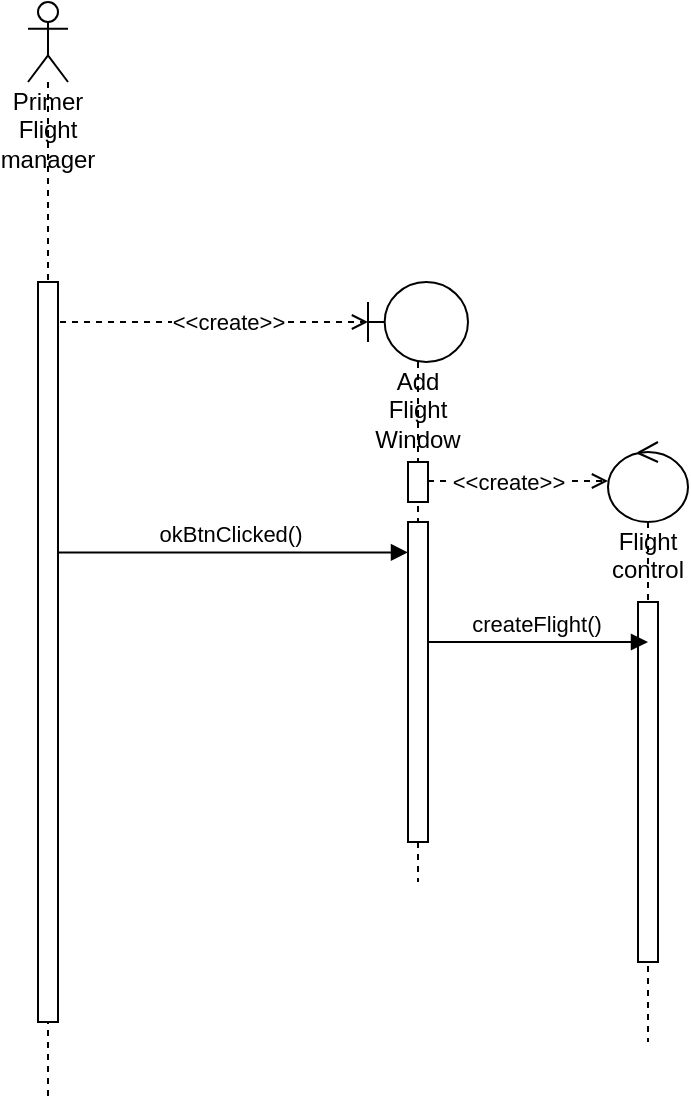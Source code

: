 <mxfile>
    <diagram id="UA1ihAbKNWk6_MDLmtT-" name="Page-1">
        <mxGraphModel dx="358" dy="216" grid="1" gridSize="10" guides="1" tooltips="1" connect="1" arrows="1" fold="1" page="1" pageScale="1" pageWidth="850" pageHeight="1100" math="0" shadow="0">
            <root>
                <mxCell id="0"/>
                <mxCell id="1" parent="0"/>
                <mxCell id="2" value="Primer Flight manager" style="shape=umlLifeline;participant=umlActor;perimeter=lifelinePerimeter;whiteSpace=wrap;html=1;container=1;collapsible=0;recursiveResize=0;verticalAlign=top;spacingTop=36;outlineConnect=0;size=40;" vertex="1" parent="1">
                    <mxGeometry x="170" y="40" width="20" height="550" as="geometry"/>
                </mxCell>
                <mxCell id="9" value="" style="html=1;verticalAlign=bottom;labelBackgroundColor=none;endArrow=open;endFill=0;dashed=1;" edge="1" parent="2">
                    <mxGeometry width="160" relative="1" as="geometry">
                        <mxPoint x="10" y="160" as="sourcePoint"/>
                        <mxPoint x="170" y="160" as="targetPoint"/>
                    </mxGeometry>
                </mxCell>
                <mxCell id="10" value="&amp;lt;&amp;lt;create&amp;gt;&amp;gt;" style="edgeLabel;html=1;align=center;verticalAlign=middle;resizable=0;points=[];" vertex="1" connectable="0" parent="9">
                    <mxGeometry x="0.312" relative="1" as="geometry">
                        <mxPoint x="-15" as="offset"/>
                    </mxGeometry>
                </mxCell>
                <mxCell id="4" value="Add Flight Window" style="shape=umlLifeline;participant=umlBoundary;perimeter=lifelinePerimeter;whiteSpace=wrap;html=1;container=1;collapsible=0;recursiveResize=0;verticalAlign=top;spacingTop=36;outlineConnect=0;" vertex="1" parent="1">
                    <mxGeometry x="340" y="180" width="50" height="300" as="geometry"/>
                </mxCell>
                <mxCell id="15" value="" style="html=1;points=[];perimeter=orthogonalPerimeter;" vertex="1" parent="4">
                    <mxGeometry x="20" y="120" width="10" height="160" as="geometry"/>
                </mxCell>
                <mxCell id="3" value="" style="html=1;points=[];perimeter=orthogonalPerimeter;" vertex="1" parent="1">
                    <mxGeometry x="175" y="180" width="10" height="370" as="geometry"/>
                </mxCell>
                <mxCell id="16" value="" style="html=1;points=[];perimeter=orthogonalPerimeter;" vertex="1" parent="1">
                    <mxGeometry x="360" y="270" width="10" height="20" as="geometry"/>
                </mxCell>
                <mxCell id="17" value="Flight control" style="shape=umlLifeline;participant=umlControl;perimeter=lifelinePerimeter;whiteSpace=wrap;html=1;container=1;collapsible=0;recursiveResize=0;verticalAlign=top;spacingTop=36;outlineConnect=0;" vertex="1" parent="1">
                    <mxGeometry x="460" y="260" width="40" height="300" as="geometry"/>
                </mxCell>
                <mxCell id="20" value="" style="html=1;points=[];perimeter=orthogonalPerimeter;" vertex="1" parent="17">
                    <mxGeometry x="15" y="80" width="10" height="180" as="geometry"/>
                </mxCell>
                <mxCell id="18" value="" style="html=1;verticalAlign=bottom;labelBackgroundColor=none;endArrow=open;endFill=0;dashed=1;" edge="1" parent="1">
                    <mxGeometry width="160" relative="1" as="geometry">
                        <mxPoint x="370" y="279.5" as="sourcePoint"/>
                        <mxPoint x="460" y="279.5" as="targetPoint"/>
                    </mxGeometry>
                </mxCell>
                <mxCell id="19" value="&amp;lt;&amp;lt;create&amp;gt;&amp;gt;" style="edgeLabel;html=1;align=center;verticalAlign=middle;resizable=0;points=[];" vertex="1" connectable="0" parent="18">
                    <mxGeometry x="0.312" relative="1" as="geometry">
                        <mxPoint x="-19" as="offset"/>
                    </mxGeometry>
                </mxCell>
                <mxCell id="14" value="okBtnClicked()" style="html=1;verticalAlign=bottom;endArrow=block;entryX=0;entryY=0.095;entryDx=0;entryDy=0;entryPerimeter=0;" edge="1" parent="1" source="3" target="15">
                    <mxGeometry x="-0.024" width="80" relative="1" as="geometry">
                        <mxPoint x="180" y="310" as="sourcePoint"/>
                        <mxPoint x="350" y="310" as="targetPoint"/>
                        <mxPoint as="offset"/>
                    </mxGeometry>
                </mxCell>
                <mxCell id="21" value="createFlight()" style="html=1;verticalAlign=bottom;endArrow=block;" edge="1" parent="1">
                    <mxGeometry x="-0.024" width="80" relative="1" as="geometry">
                        <mxPoint x="370" y="360.0" as="sourcePoint"/>
                        <mxPoint x="480" y="360" as="targetPoint"/>
                        <mxPoint as="offset"/>
                    </mxGeometry>
                </mxCell>
            </root>
        </mxGraphModel>
    </diagram>
</mxfile>